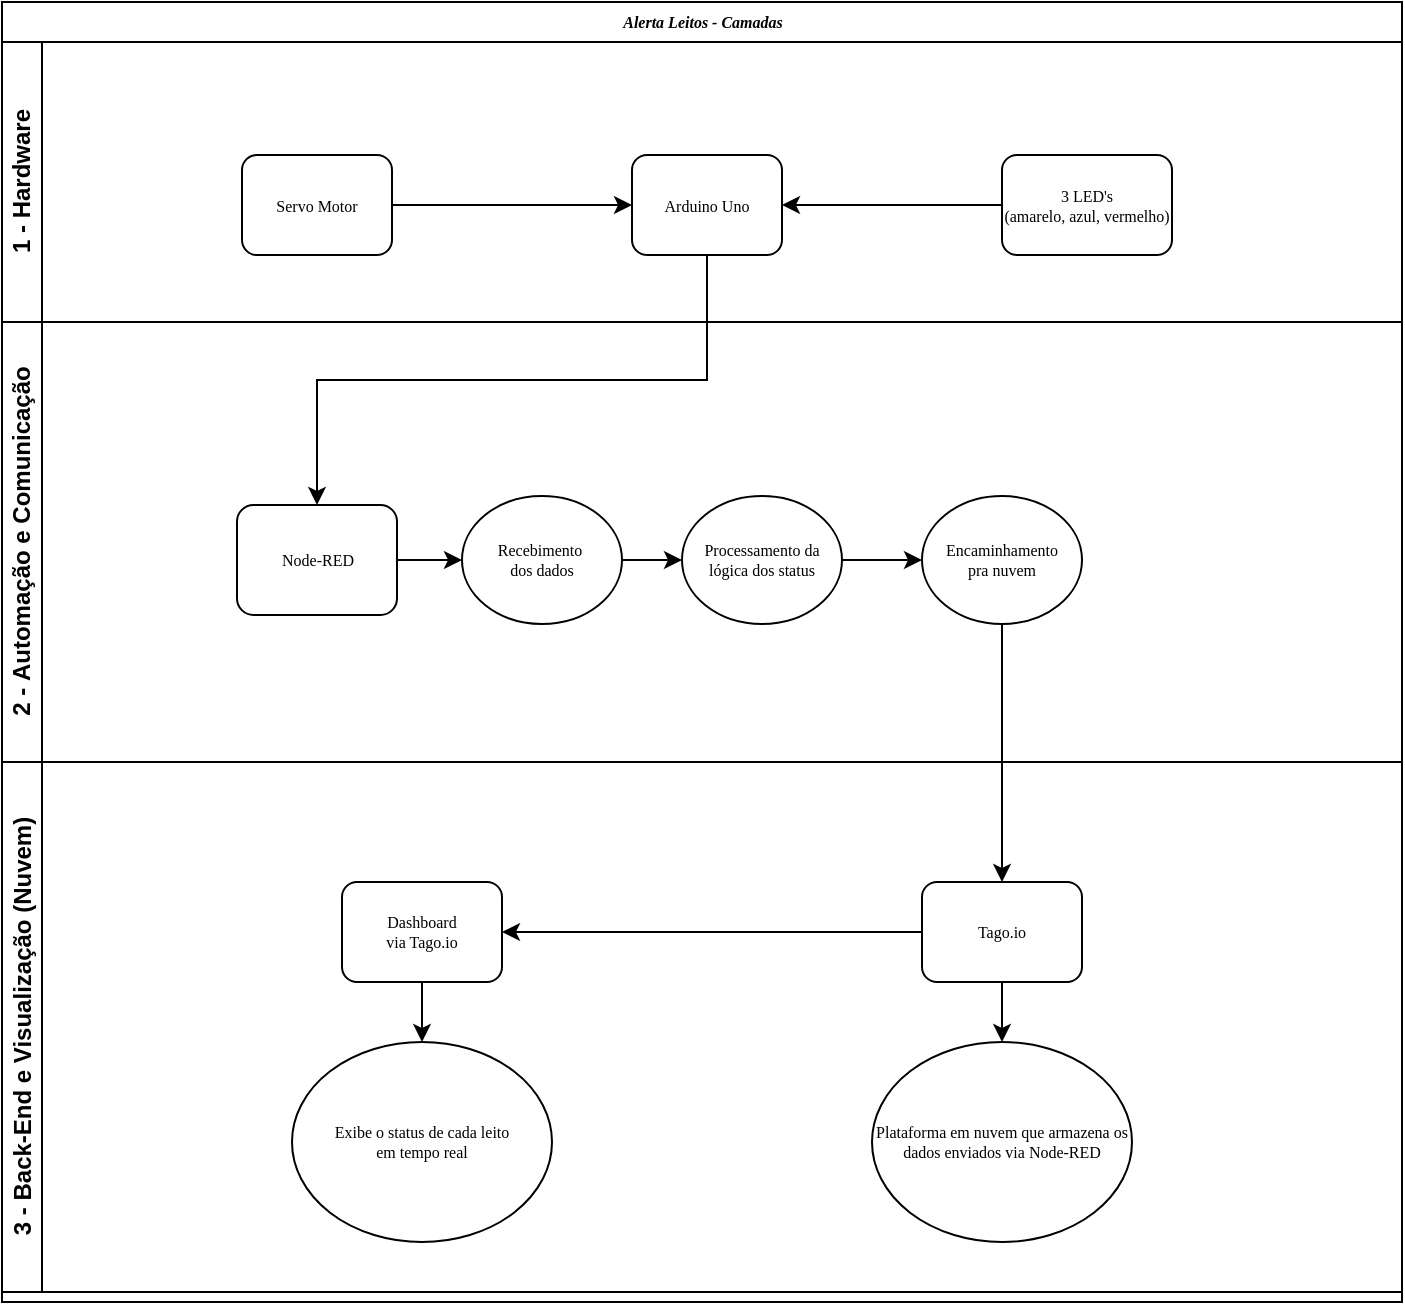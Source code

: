<mxfile version="26.2.14">
  <diagram name="Page-1" id="c7488fd3-1785-93aa-aadb-54a6760d102a">
    <mxGraphModel dx="1139" dy="619" grid="1" gridSize="10" guides="1" tooltips="1" connect="1" arrows="1" fold="1" page="1" pageScale="1" pageWidth="1100" pageHeight="850" background="none" math="0" shadow="0">
      <root>
        <mxCell id="0" />
        <mxCell id="1" parent="0" />
        <mxCell id="2b4e8129b02d487f-1" value="&lt;i style=&quot;background-color: light-dark(#ffffff, var(--ge-dark-color, #121212));&quot;&gt;Alerta Leitos - Camadas&lt;/i&gt;" style="swimlane;html=1;childLayout=stackLayout;horizontal=1;startSize=20;horizontalStack=0;rounded=0;shadow=0;labelBackgroundColor=none;strokeWidth=1;fontFamily=Verdana;fontSize=8;align=center;" parent="1" vertex="1">
          <mxGeometry x="160" y="40" width="700" height="650" as="geometry" />
        </mxCell>
        <mxCell id="2b4e8129b02d487f-2" value="1 - Hardware" style="swimlane;html=1;startSize=20;horizontal=0;" parent="2b4e8129b02d487f-1" vertex="1">
          <mxGeometry y="20" width="700" height="140" as="geometry" />
        </mxCell>
        <mxCell id="coV0chz_583qjQMeuard-21" style="edgeStyle=orthogonalEdgeStyle;rounded=0;orthogonalLoop=1;jettySize=auto;html=1;exitX=1;exitY=0.5;exitDx=0;exitDy=0;entryX=0;entryY=0.5;entryDx=0;entryDy=0;" edge="1" parent="2b4e8129b02d487f-2" source="2b4e8129b02d487f-6" target="2b4e8129b02d487f-7">
          <mxGeometry relative="1" as="geometry">
            <mxPoint x="310.0" y="81.778" as="targetPoint" />
          </mxGeometry>
        </mxCell>
        <mxCell id="2b4e8129b02d487f-6" value="Servo Motor" style="rounded=1;whiteSpace=wrap;html=1;shadow=0;labelBackgroundColor=none;strokeWidth=1;fontFamily=Verdana;fontSize=8;align=center;" parent="2b4e8129b02d487f-2" vertex="1">
          <mxGeometry x="120" y="56.5" width="75" height="50" as="geometry" />
        </mxCell>
        <mxCell id="2b4e8129b02d487f-7" value="Arduino Uno" style="rounded=1;whiteSpace=wrap;html=1;shadow=0;labelBackgroundColor=none;strokeWidth=1;fontFamily=Verdana;fontSize=8;align=center;" parent="2b4e8129b02d487f-2" vertex="1">
          <mxGeometry x="315" y="56.5" width="75" height="50" as="geometry" />
        </mxCell>
        <mxCell id="coV0chz_583qjQMeuard-22" style="edgeStyle=orthogonalEdgeStyle;rounded=0;orthogonalLoop=1;jettySize=auto;html=1;exitX=0;exitY=0.5;exitDx=0;exitDy=0;entryX=1;entryY=0.5;entryDx=0;entryDy=0;" edge="1" parent="2b4e8129b02d487f-2" source="2b4e8129b02d487f-9" target="2b4e8129b02d487f-7">
          <mxGeometry relative="1" as="geometry" />
        </mxCell>
        <mxCell id="2b4e8129b02d487f-9" value="3 LED&#39;s&lt;div&gt;(amarelo, azul, vermelho)&lt;/div&gt;" style="rounded=1;whiteSpace=wrap;html=1;shadow=0;labelBackgroundColor=none;strokeWidth=1;fontFamily=Verdana;fontSize=8;align=center;" parent="2b4e8129b02d487f-2" vertex="1">
          <mxGeometry x="500" y="56.5" width="85" height="50" as="geometry" />
        </mxCell>
        <mxCell id="2b4e8129b02d487f-3" value="2 -&amp;nbsp;Automação e Comunicação" style="swimlane;html=1;startSize=20;horizontal=0;" parent="2b4e8129b02d487f-1" vertex="1">
          <mxGeometry y="160" width="700" height="220" as="geometry" />
        </mxCell>
        <mxCell id="coV0chz_583qjQMeuard-9" value="" style="edgeStyle=orthogonalEdgeStyle;rounded=0;orthogonalLoop=1;jettySize=auto;html=1;" edge="1" parent="2b4e8129b02d487f-3" source="2b4e8129b02d487f-12" target="coV0chz_583qjQMeuard-8">
          <mxGeometry relative="1" as="geometry" />
        </mxCell>
        <mxCell id="2b4e8129b02d487f-12" value="Node-RED" style="rounded=1;whiteSpace=wrap;html=1;shadow=0;labelBackgroundColor=none;strokeWidth=1;fontFamily=Verdana;fontSize=8;align=center;" parent="2b4e8129b02d487f-3" vertex="1">
          <mxGeometry x="117.5" y="91.5" width="80" height="55" as="geometry" />
        </mxCell>
        <mxCell id="coV0chz_583qjQMeuard-13" value="" style="edgeStyle=orthogonalEdgeStyle;rounded=0;orthogonalLoop=1;jettySize=auto;html=1;" edge="1" parent="2b4e8129b02d487f-3" source="coV0chz_583qjQMeuard-8" target="coV0chz_583qjQMeuard-10">
          <mxGeometry relative="1" as="geometry" />
        </mxCell>
        <mxCell id="coV0chz_583qjQMeuard-8" value="Recebimento&amp;nbsp;&lt;div&gt;dos dados&lt;/div&gt;" style="ellipse;whiteSpace=wrap;html=1;fontSize=8;fontFamily=Verdana;rounded=1;shadow=0;labelBackgroundColor=none;strokeWidth=1;" vertex="1" parent="2b4e8129b02d487f-3">
          <mxGeometry x="230" y="87" width="80" height="64" as="geometry" />
        </mxCell>
        <mxCell id="coV0chz_583qjQMeuard-14" value="" style="edgeStyle=orthogonalEdgeStyle;rounded=0;orthogonalLoop=1;jettySize=auto;html=1;" edge="1" parent="2b4e8129b02d487f-3" source="coV0chz_583qjQMeuard-10" target="coV0chz_583qjQMeuard-12">
          <mxGeometry relative="1" as="geometry" />
        </mxCell>
        <mxCell id="coV0chz_583qjQMeuard-10" value="Processamento da lógica dos status" style="ellipse;whiteSpace=wrap;html=1;fontSize=8;fontFamily=Verdana;rounded=1;shadow=0;labelBackgroundColor=none;strokeWidth=1;" vertex="1" parent="2b4e8129b02d487f-3">
          <mxGeometry x="340" y="87" width="80" height="64" as="geometry" />
        </mxCell>
        <mxCell id="coV0chz_583qjQMeuard-12" value="Encaminhamento&lt;div&gt;pra nuvem&lt;/div&gt;" style="ellipse;whiteSpace=wrap;html=1;fontSize=8;fontFamily=Verdana;rounded=1;shadow=0;labelBackgroundColor=none;strokeWidth=1;" vertex="1" parent="2b4e8129b02d487f-3">
          <mxGeometry x="460" y="87" width="80" height="64" as="geometry" />
        </mxCell>
        <mxCell id="2b4e8129b02d487f-4" value="3 -&amp;nbsp;Back-End e Visualização (Nuvem)" style="swimlane;html=1;startSize=20;horizontal=0;" parent="2b4e8129b02d487f-1" vertex="1">
          <mxGeometry y="380" width="700" height="265" as="geometry" />
        </mxCell>
        <mxCell id="coV0chz_583qjQMeuard-28" style="edgeStyle=orthogonalEdgeStyle;rounded=0;orthogonalLoop=1;jettySize=auto;html=1;exitX=0.5;exitY=1;exitDx=0;exitDy=0;entryX=0.5;entryY=0;entryDx=0;entryDy=0;" edge="1" parent="2b4e8129b02d487f-4" source="2b4e8129b02d487f-14" target="coV0chz_583qjQMeuard-26">
          <mxGeometry relative="1" as="geometry" />
        </mxCell>
        <mxCell id="2b4e8129b02d487f-14" value="Dashboard&lt;div&gt;via Tago.io&lt;/div&gt;" style="rounded=1;whiteSpace=wrap;html=1;shadow=0;labelBackgroundColor=none;strokeWidth=1;fontFamily=Verdana;fontSize=8;align=center;" parent="2b4e8129b02d487f-4" vertex="1">
          <mxGeometry x="170" y="60.0" width="80" height="50" as="geometry" />
        </mxCell>
        <mxCell id="coV0chz_583qjQMeuard-25" value="" style="edgeStyle=orthogonalEdgeStyle;rounded=0;orthogonalLoop=1;jettySize=auto;html=1;" edge="1" parent="2b4e8129b02d487f-4" source="2b4e8129b02d487f-17" target="coV0chz_583qjQMeuard-24">
          <mxGeometry relative="1" as="geometry" />
        </mxCell>
        <mxCell id="coV0chz_583qjQMeuard-27" style="edgeStyle=orthogonalEdgeStyle;rounded=0;orthogonalLoop=1;jettySize=auto;html=1;exitX=0;exitY=0.5;exitDx=0;exitDy=0;entryX=1;entryY=0.5;entryDx=0;entryDy=0;" edge="1" parent="2b4e8129b02d487f-4" source="2b4e8129b02d487f-17" target="2b4e8129b02d487f-14">
          <mxGeometry relative="1" as="geometry" />
        </mxCell>
        <mxCell id="2b4e8129b02d487f-17" value="Tago.io" style="rounded=1;whiteSpace=wrap;html=1;shadow=0;labelBackgroundColor=none;strokeWidth=1;fontFamily=Verdana;fontSize=8;align=center;" parent="2b4e8129b02d487f-4" vertex="1">
          <mxGeometry x="460" y="60" width="80" height="50" as="geometry" />
        </mxCell>
        <mxCell id="coV0chz_583qjQMeuard-24" value="Plataforma em nuvem que armazena os dados enviados via Node-RED" style="ellipse;whiteSpace=wrap;html=1;fontSize=8;fontFamily=Verdana;rounded=1;shadow=0;labelBackgroundColor=none;strokeWidth=1;" vertex="1" parent="2b4e8129b02d487f-4">
          <mxGeometry x="435" y="140" width="130" height="100" as="geometry" />
        </mxCell>
        <mxCell id="coV0chz_583qjQMeuard-26" value="Exibe o status de cada leito&lt;div&gt;em tempo real&lt;/div&gt;" style="ellipse;whiteSpace=wrap;html=1;fontSize=8;fontFamily=Verdana;rounded=1;shadow=0;labelBackgroundColor=none;strokeWidth=1;" vertex="1" parent="2b4e8129b02d487f-4">
          <mxGeometry x="145" y="140" width="130" height="100" as="geometry" />
        </mxCell>
        <mxCell id="coV0chz_583qjQMeuard-20" style="edgeStyle=orthogonalEdgeStyle;rounded=0;orthogonalLoop=1;jettySize=auto;html=1;exitX=0.5;exitY=1;exitDx=0;exitDy=0;entryX=0.5;entryY=0;entryDx=0;entryDy=0;" edge="1" parent="2b4e8129b02d487f-1" source="2b4e8129b02d487f-7" target="2b4e8129b02d487f-12">
          <mxGeometry relative="1" as="geometry" />
        </mxCell>
        <mxCell id="coV0chz_583qjQMeuard-29" style="edgeStyle=orthogonalEdgeStyle;rounded=0;orthogonalLoop=1;jettySize=auto;html=1;exitX=0.5;exitY=1;exitDx=0;exitDy=0;entryX=0.5;entryY=0;entryDx=0;entryDy=0;" edge="1" parent="2b4e8129b02d487f-1" source="coV0chz_583qjQMeuard-12" target="2b4e8129b02d487f-17">
          <mxGeometry relative="1" as="geometry" />
        </mxCell>
      </root>
    </mxGraphModel>
  </diagram>
</mxfile>
